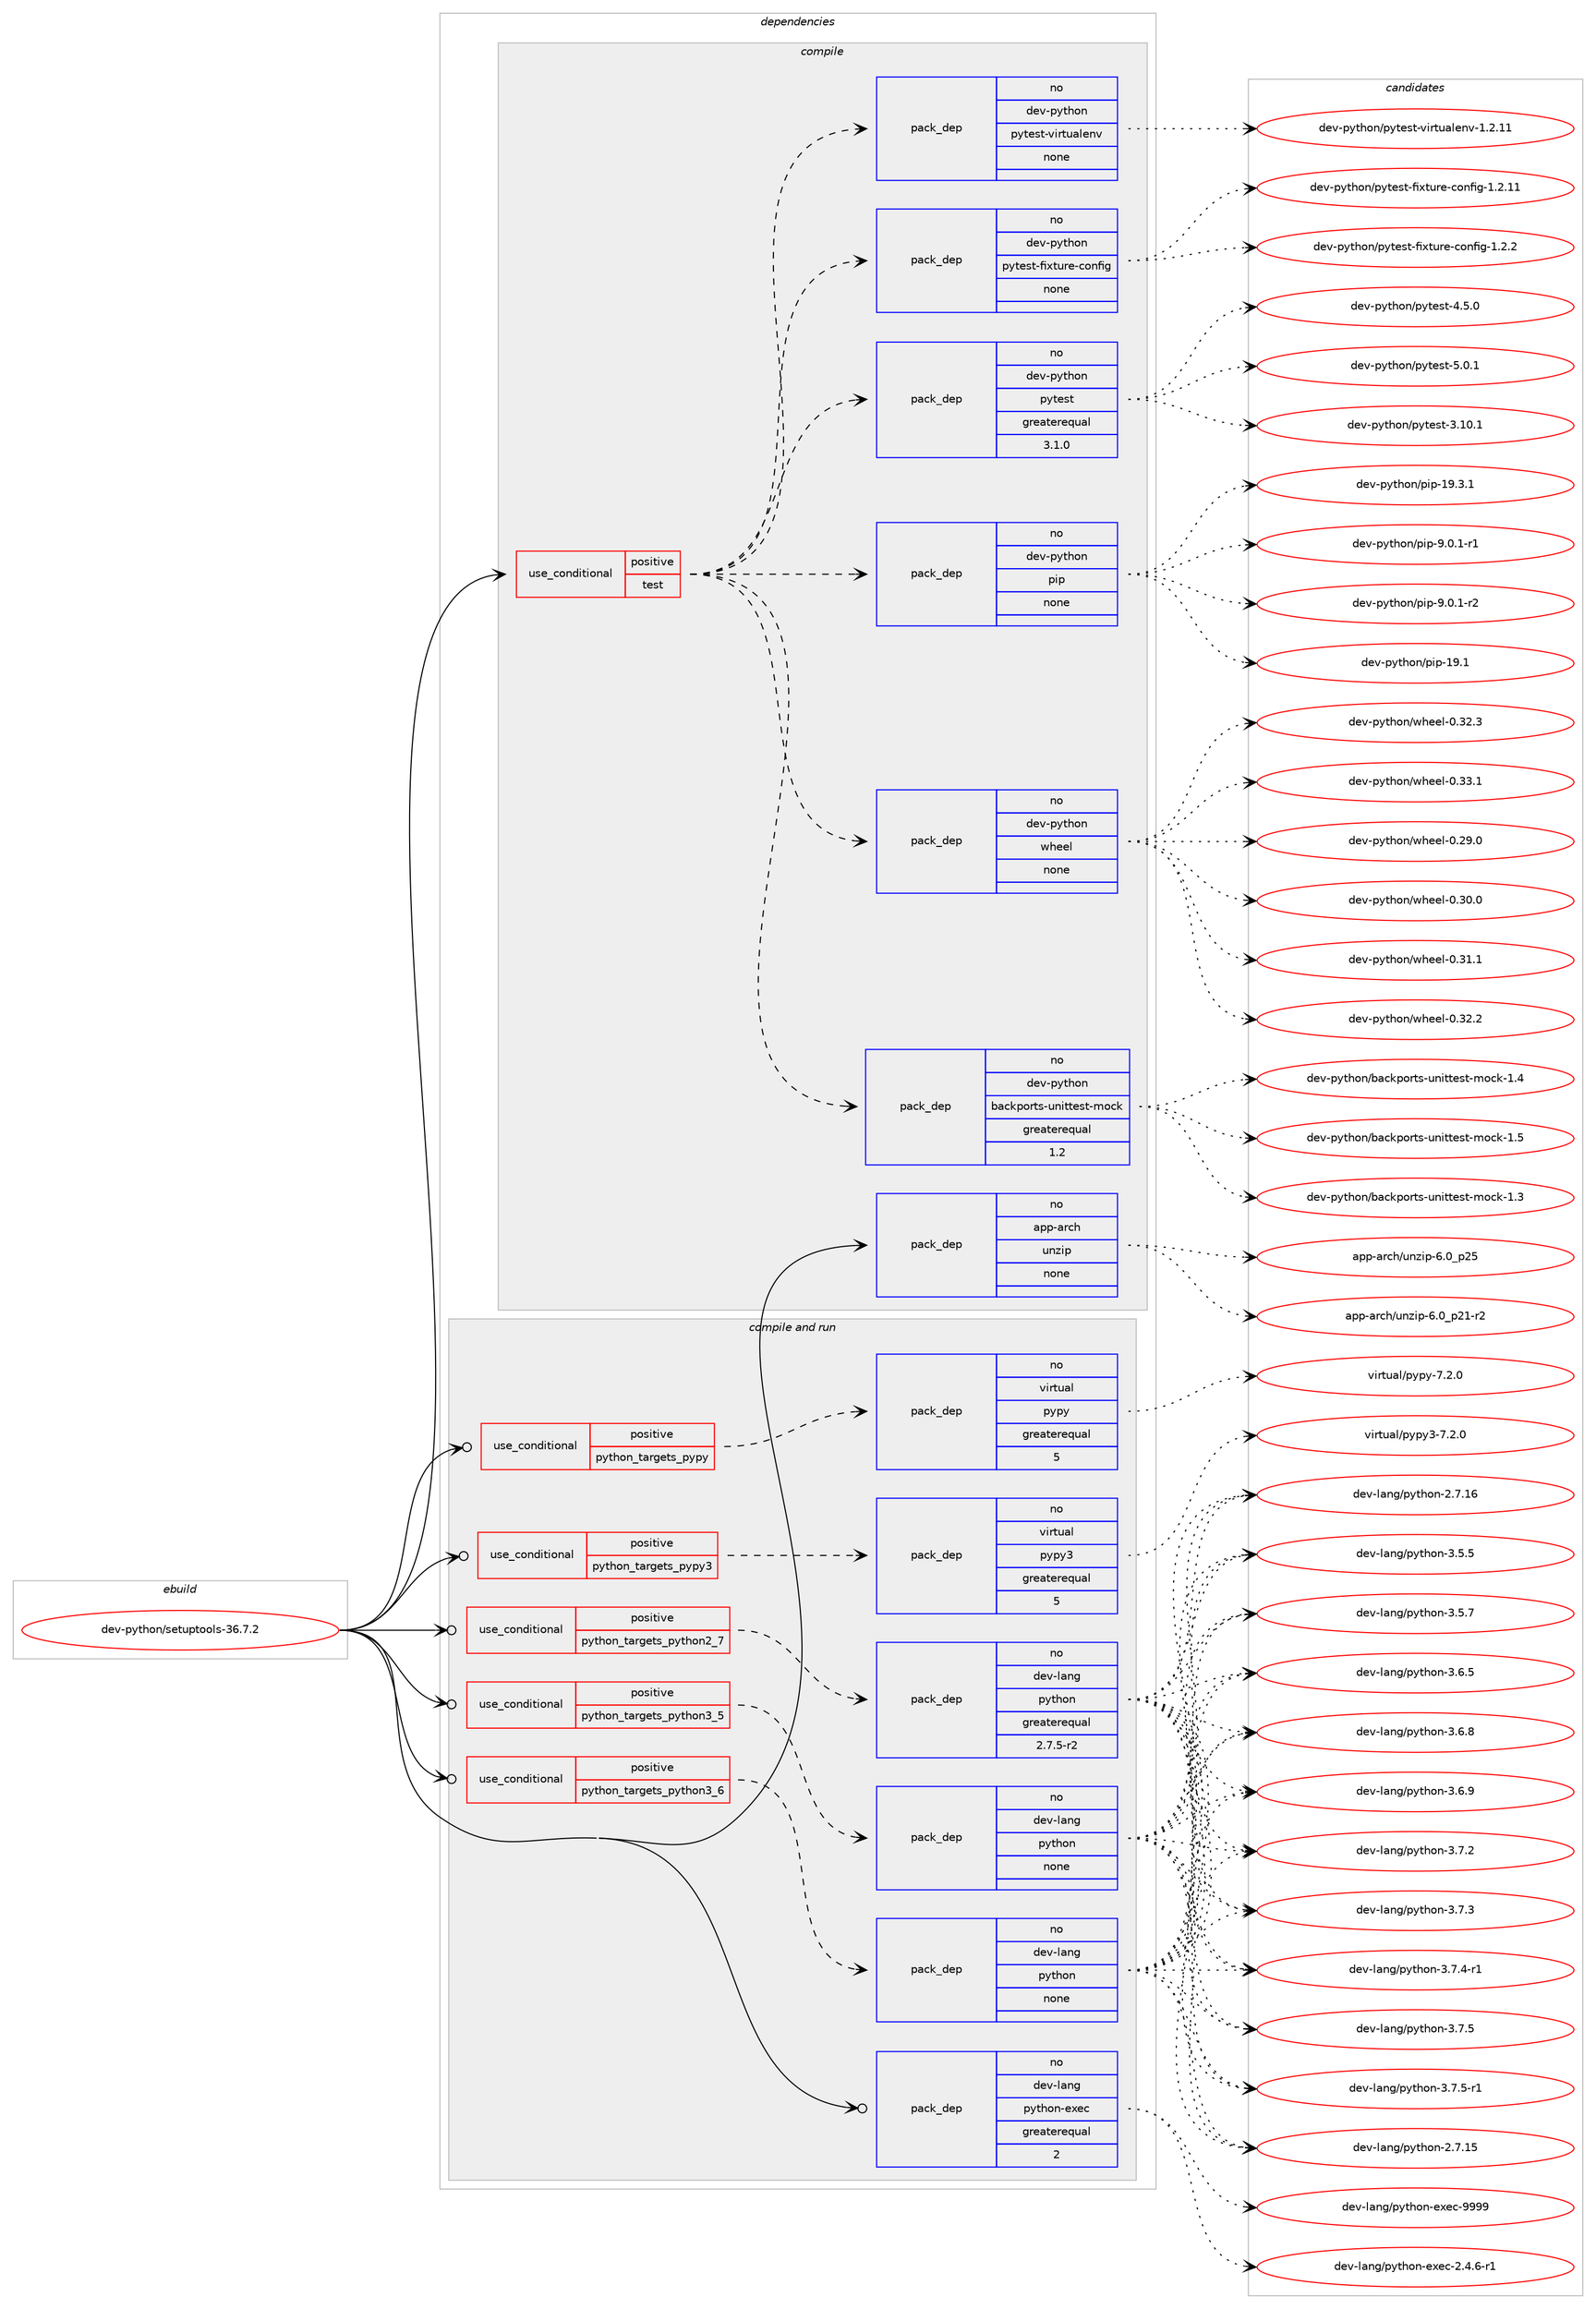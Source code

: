 digraph prolog {

# *************
# Graph options
# *************

newrank=true;
concentrate=true;
compound=true;
graph [rankdir=LR,fontname=Helvetica,fontsize=10,ranksep=1.5];#, ranksep=2.5, nodesep=0.2];
edge  [arrowhead=vee];
node  [fontname=Helvetica,fontsize=10];

# **********
# The ebuild
# **********

subgraph cluster_leftcol {
color=gray;
label=<<i>ebuild</i>>;
id [label="dev-python/setuptools-36.7.2", color=red, width=4, href="../dev-python/setuptools-36.7.2.svg"];
}

# ****************
# The dependencies
# ****************

subgraph cluster_midcol {
color=gray;
label=<<i>dependencies</i>>;
subgraph cluster_compile {
fillcolor="#eeeeee";
style=filled;
label=<<i>compile</i>>;
subgraph cond149208 {
dependency636827 [label=<<TABLE BORDER="0" CELLBORDER="1" CELLSPACING="0" CELLPADDING="4"><TR><TD ROWSPAN="3" CELLPADDING="10">use_conditional</TD></TR><TR><TD>positive</TD></TR><TR><TD>test</TD></TR></TABLE>>, shape=none, color=red];
subgraph pack475738 {
dependency636828 [label=<<TABLE BORDER="0" CELLBORDER="1" CELLSPACING="0" CELLPADDING="4" WIDTH="220"><TR><TD ROWSPAN="6" CELLPADDING="30">pack_dep</TD></TR><TR><TD WIDTH="110">no</TD></TR><TR><TD>dev-python</TD></TR><TR><TD>pip</TD></TR><TR><TD>none</TD></TR><TR><TD></TD></TR></TABLE>>, shape=none, color=blue];
}
dependency636827:e -> dependency636828:w [weight=20,style="dashed",arrowhead="vee"];
subgraph pack475739 {
dependency636829 [label=<<TABLE BORDER="0" CELLBORDER="1" CELLSPACING="0" CELLPADDING="4" WIDTH="220"><TR><TD ROWSPAN="6" CELLPADDING="30">pack_dep</TD></TR><TR><TD WIDTH="110">no</TD></TR><TR><TD>dev-python</TD></TR><TR><TD>pytest</TD></TR><TR><TD>greaterequal</TD></TR><TR><TD>3.1.0</TD></TR></TABLE>>, shape=none, color=blue];
}
dependency636827:e -> dependency636829:w [weight=20,style="dashed",arrowhead="vee"];
subgraph pack475740 {
dependency636830 [label=<<TABLE BORDER="0" CELLBORDER="1" CELLSPACING="0" CELLPADDING="4" WIDTH="220"><TR><TD ROWSPAN="6" CELLPADDING="30">pack_dep</TD></TR><TR><TD WIDTH="110">no</TD></TR><TR><TD>dev-python</TD></TR><TR><TD>pytest-fixture-config</TD></TR><TR><TD>none</TD></TR><TR><TD></TD></TR></TABLE>>, shape=none, color=blue];
}
dependency636827:e -> dependency636830:w [weight=20,style="dashed",arrowhead="vee"];
subgraph pack475741 {
dependency636831 [label=<<TABLE BORDER="0" CELLBORDER="1" CELLSPACING="0" CELLPADDING="4" WIDTH="220"><TR><TD ROWSPAN="6" CELLPADDING="30">pack_dep</TD></TR><TR><TD WIDTH="110">no</TD></TR><TR><TD>dev-python</TD></TR><TR><TD>pytest-virtualenv</TD></TR><TR><TD>none</TD></TR><TR><TD></TD></TR></TABLE>>, shape=none, color=blue];
}
dependency636827:e -> dependency636831:w [weight=20,style="dashed",arrowhead="vee"];
subgraph pack475742 {
dependency636832 [label=<<TABLE BORDER="0" CELLBORDER="1" CELLSPACING="0" CELLPADDING="4" WIDTH="220"><TR><TD ROWSPAN="6" CELLPADDING="30">pack_dep</TD></TR><TR><TD WIDTH="110">no</TD></TR><TR><TD>dev-python</TD></TR><TR><TD>backports-unittest-mock</TD></TR><TR><TD>greaterequal</TD></TR><TR><TD>1.2</TD></TR></TABLE>>, shape=none, color=blue];
}
dependency636827:e -> dependency636832:w [weight=20,style="dashed",arrowhead="vee"];
subgraph pack475743 {
dependency636833 [label=<<TABLE BORDER="0" CELLBORDER="1" CELLSPACING="0" CELLPADDING="4" WIDTH="220"><TR><TD ROWSPAN="6" CELLPADDING="30">pack_dep</TD></TR><TR><TD WIDTH="110">no</TD></TR><TR><TD>dev-python</TD></TR><TR><TD>wheel</TD></TR><TR><TD>none</TD></TR><TR><TD></TD></TR></TABLE>>, shape=none, color=blue];
}
dependency636827:e -> dependency636833:w [weight=20,style="dashed",arrowhead="vee"];
}
id:e -> dependency636827:w [weight=20,style="solid",arrowhead="vee"];
subgraph pack475744 {
dependency636834 [label=<<TABLE BORDER="0" CELLBORDER="1" CELLSPACING="0" CELLPADDING="4" WIDTH="220"><TR><TD ROWSPAN="6" CELLPADDING="30">pack_dep</TD></TR><TR><TD WIDTH="110">no</TD></TR><TR><TD>app-arch</TD></TR><TR><TD>unzip</TD></TR><TR><TD>none</TD></TR><TR><TD></TD></TR></TABLE>>, shape=none, color=blue];
}
id:e -> dependency636834:w [weight=20,style="solid",arrowhead="vee"];
}
subgraph cluster_compileandrun {
fillcolor="#eeeeee";
style=filled;
label=<<i>compile and run</i>>;
subgraph cond149209 {
dependency636835 [label=<<TABLE BORDER="0" CELLBORDER="1" CELLSPACING="0" CELLPADDING="4"><TR><TD ROWSPAN="3" CELLPADDING="10">use_conditional</TD></TR><TR><TD>positive</TD></TR><TR><TD>python_targets_pypy</TD></TR></TABLE>>, shape=none, color=red];
subgraph pack475745 {
dependency636836 [label=<<TABLE BORDER="0" CELLBORDER="1" CELLSPACING="0" CELLPADDING="4" WIDTH="220"><TR><TD ROWSPAN="6" CELLPADDING="30">pack_dep</TD></TR><TR><TD WIDTH="110">no</TD></TR><TR><TD>virtual</TD></TR><TR><TD>pypy</TD></TR><TR><TD>greaterequal</TD></TR><TR><TD>5</TD></TR></TABLE>>, shape=none, color=blue];
}
dependency636835:e -> dependency636836:w [weight=20,style="dashed",arrowhead="vee"];
}
id:e -> dependency636835:w [weight=20,style="solid",arrowhead="odotvee"];
subgraph cond149210 {
dependency636837 [label=<<TABLE BORDER="0" CELLBORDER="1" CELLSPACING="0" CELLPADDING="4"><TR><TD ROWSPAN="3" CELLPADDING="10">use_conditional</TD></TR><TR><TD>positive</TD></TR><TR><TD>python_targets_pypy3</TD></TR></TABLE>>, shape=none, color=red];
subgraph pack475746 {
dependency636838 [label=<<TABLE BORDER="0" CELLBORDER="1" CELLSPACING="0" CELLPADDING="4" WIDTH="220"><TR><TD ROWSPAN="6" CELLPADDING="30">pack_dep</TD></TR><TR><TD WIDTH="110">no</TD></TR><TR><TD>virtual</TD></TR><TR><TD>pypy3</TD></TR><TR><TD>greaterequal</TD></TR><TR><TD>5</TD></TR></TABLE>>, shape=none, color=blue];
}
dependency636837:e -> dependency636838:w [weight=20,style="dashed",arrowhead="vee"];
}
id:e -> dependency636837:w [weight=20,style="solid",arrowhead="odotvee"];
subgraph cond149211 {
dependency636839 [label=<<TABLE BORDER="0" CELLBORDER="1" CELLSPACING="0" CELLPADDING="4"><TR><TD ROWSPAN="3" CELLPADDING="10">use_conditional</TD></TR><TR><TD>positive</TD></TR><TR><TD>python_targets_python2_7</TD></TR></TABLE>>, shape=none, color=red];
subgraph pack475747 {
dependency636840 [label=<<TABLE BORDER="0" CELLBORDER="1" CELLSPACING="0" CELLPADDING="4" WIDTH="220"><TR><TD ROWSPAN="6" CELLPADDING="30">pack_dep</TD></TR><TR><TD WIDTH="110">no</TD></TR><TR><TD>dev-lang</TD></TR><TR><TD>python</TD></TR><TR><TD>greaterequal</TD></TR><TR><TD>2.7.5-r2</TD></TR></TABLE>>, shape=none, color=blue];
}
dependency636839:e -> dependency636840:w [weight=20,style="dashed",arrowhead="vee"];
}
id:e -> dependency636839:w [weight=20,style="solid",arrowhead="odotvee"];
subgraph cond149212 {
dependency636841 [label=<<TABLE BORDER="0" CELLBORDER="1" CELLSPACING="0" CELLPADDING="4"><TR><TD ROWSPAN="3" CELLPADDING="10">use_conditional</TD></TR><TR><TD>positive</TD></TR><TR><TD>python_targets_python3_5</TD></TR></TABLE>>, shape=none, color=red];
subgraph pack475748 {
dependency636842 [label=<<TABLE BORDER="0" CELLBORDER="1" CELLSPACING="0" CELLPADDING="4" WIDTH="220"><TR><TD ROWSPAN="6" CELLPADDING="30">pack_dep</TD></TR><TR><TD WIDTH="110">no</TD></TR><TR><TD>dev-lang</TD></TR><TR><TD>python</TD></TR><TR><TD>none</TD></TR><TR><TD></TD></TR></TABLE>>, shape=none, color=blue];
}
dependency636841:e -> dependency636842:w [weight=20,style="dashed",arrowhead="vee"];
}
id:e -> dependency636841:w [weight=20,style="solid",arrowhead="odotvee"];
subgraph cond149213 {
dependency636843 [label=<<TABLE BORDER="0" CELLBORDER="1" CELLSPACING="0" CELLPADDING="4"><TR><TD ROWSPAN="3" CELLPADDING="10">use_conditional</TD></TR><TR><TD>positive</TD></TR><TR><TD>python_targets_python3_6</TD></TR></TABLE>>, shape=none, color=red];
subgraph pack475749 {
dependency636844 [label=<<TABLE BORDER="0" CELLBORDER="1" CELLSPACING="0" CELLPADDING="4" WIDTH="220"><TR><TD ROWSPAN="6" CELLPADDING="30">pack_dep</TD></TR><TR><TD WIDTH="110">no</TD></TR><TR><TD>dev-lang</TD></TR><TR><TD>python</TD></TR><TR><TD>none</TD></TR><TR><TD></TD></TR></TABLE>>, shape=none, color=blue];
}
dependency636843:e -> dependency636844:w [weight=20,style="dashed",arrowhead="vee"];
}
id:e -> dependency636843:w [weight=20,style="solid",arrowhead="odotvee"];
subgraph pack475750 {
dependency636845 [label=<<TABLE BORDER="0" CELLBORDER="1" CELLSPACING="0" CELLPADDING="4" WIDTH="220"><TR><TD ROWSPAN="6" CELLPADDING="30">pack_dep</TD></TR><TR><TD WIDTH="110">no</TD></TR><TR><TD>dev-lang</TD></TR><TR><TD>python-exec</TD></TR><TR><TD>greaterequal</TD></TR><TR><TD>2</TD></TR></TABLE>>, shape=none, color=blue];
}
id:e -> dependency636845:w [weight=20,style="solid",arrowhead="odotvee"];
}
subgraph cluster_run {
fillcolor="#eeeeee";
style=filled;
label=<<i>run</i>>;
}
}

# **************
# The candidates
# **************

subgraph cluster_choices {
rank=same;
color=gray;
label=<<i>candidates</i>>;

subgraph choice475738 {
color=black;
nodesep=1;
choice10010111845112121116104111110471121051124549574649 [label="dev-python/pip-19.1", color=red, width=4,href="../dev-python/pip-19.1.svg"];
choice100101118451121211161041111104711210511245495746514649 [label="dev-python/pip-19.3.1", color=red, width=4,href="../dev-python/pip-19.3.1.svg"];
choice10010111845112121116104111110471121051124557464846494511449 [label="dev-python/pip-9.0.1-r1", color=red, width=4,href="../dev-python/pip-9.0.1-r1.svg"];
choice10010111845112121116104111110471121051124557464846494511450 [label="dev-python/pip-9.0.1-r2", color=red, width=4,href="../dev-python/pip-9.0.1-r2.svg"];
dependency636828:e -> choice10010111845112121116104111110471121051124549574649:w [style=dotted,weight="100"];
dependency636828:e -> choice100101118451121211161041111104711210511245495746514649:w [style=dotted,weight="100"];
dependency636828:e -> choice10010111845112121116104111110471121051124557464846494511449:w [style=dotted,weight="100"];
dependency636828:e -> choice10010111845112121116104111110471121051124557464846494511450:w [style=dotted,weight="100"];
}
subgraph choice475739 {
color=black;
nodesep=1;
choice100101118451121211161041111104711212111610111511645514649484649 [label="dev-python/pytest-3.10.1", color=red, width=4,href="../dev-python/pytest-3.10.1.svg"];
choice1001011184511212111610411111047112121116101115116455246534648 [label="dev-python/pytest-4.5.0", color=red, width=4,href="../dev-python/pytest-4.5.0.svg"];
choice1001011184511212111610411111047112121116101115116455346484649 [label="dev-python/pytest-5.0.1", color=red, width=4,href="../dev-python/pytest-5.0.1.svg"];
dependency636829:e -> choice100101118451121211161041111104711212111610111511645514649484649:w [style=dotted,weight="100"];
dependency636829:e -> choice1001011184511212111610411111047112121116101115116455246534648:w [style=dotted,weight="100"];
dependency636829:e -> choice1001011184511212111610411111047112121116101115116455346484649:w [style=dotted,weight="100"];
}
subgraph choice475740 {
color=black;
nodesep=1;
choice100101118451121211161041111104711212111610111511645102105120116117114101459911111010210510345494650464949 [label="dev-python/pytest-fixture-config-1.2.11", color=red, width=4,href="../dev-python/pytest-fixture-config-1.2.11.svg"];
choice1001011184511212111610411111047112121116101115116451021051201161171141014599111110102105103454946504650 [label="dev-python/pytest-fixture-config-1.2.2", color=red, width=4,href="../dev-python/pytest-fixture-config-1.2.2.svg"];
dependency636830:e -> choice100101118451121211161041111104711212111610111511645102105120116117114101459911111010210510345494650464949:w [style=dotted,weight="100"];
dependency636830:e -> choice1001011184511212111610411111047112121116101115116451021051201161171141014599111110102105103454946504650:w [style=dotted,weight="100"];
}
subgraph choice475741 {
color=black;
nodesep=1;
choice1001011184511212111610411111047112121116101115116451181051141161179710810111011845494650464949 [label="dev-python/pytest-virtualenv-1.2.11", color=red, width=4,href="../dev-python/pytest-virtualenv-1.2.11.svg"];
dependency636831:e -> choice1001011184511212111610411111047112121116101115116451181051141161179710810111011845494650464949:w [style=dotted,weight="100"];
}
subgraph choice475742 {
color=black;
nodesep=1;
choice100101118451121211161041111104798979910711211111411611545117110105116116101115116451091119910745494651 [label="dev-python/backports-unittest-mock-1.3", color=red, width=4,href="../dev-python/backports-unittest-mock-1.3.svg"];
choice100101118451121211161041111104798979910711211111411611545117110105116116101115116451091119910745494652 [label="dev-python/backports-unittest-mock-1.4", color=red, width=4,href="../dev-python/backports-unittest-mock-1.4.svg"];
choice100101118451121211161041111104798979910711211111411611545117110105116116101115116451091119910745494653 [label="dev-python/backports-unittest-mock-1.5", color=red, width=4,href="../dev-python/backports-unittest-mock-1.5.svg"];
dependency636832:e -> choice100101118451121211161041111104798979910711211111411611545117110105116116101115116451091119910745494651:w [style=dotted,weight="100"];
dependency636832:e -> choice100101118451121211161041111104798979910711211111411611545117110105116116101115116451091119910745494652:w [style=dotted,weight="100"];
dependency636832:e -> choice100101118451121211161041111104798979910711211111411611545117110105116116101115116451091119910745494653:w [style=dotted,weight="100"];
}
subgraph choice475743 {
color=black;
nodesep=1;
choice100101118451121211161041111104711910410110110845484650574648 [label="dev-python/wheel-0.29.0", color=red, width=4,href="../dev-python/wheel-0.29.0.svg"];
choice100101118451121211161041111104711910410110110845484651484648 [label="dev-python/wheel-0.30.0", color=red, width=4,href="../dev-python/wheel-0.30.0.svg"];
choice100101118451121211161041111104711910410110110845484651494649 [label="dev-python/wheel-0.31.1", color=red, width=4,href="../dev-python/wheel-0.31.1.svg"];
choice100101118451121211161041111104711910410110110845484651504650 [label="dev-python/wheel-0.32.2", color=red, width=4,href="../dev-python/wheel-0.32.2.svg"];
choice100101118451121211161041111104711910410110110845484651504651 [label="dev-python/wheel-0.32.3", color=red, width=4,href="../dev-python/wheel-0.32.3.svg"];
choice100101118451121211161041111104711910410110110845484651514649 [label="dev-python/wheel-0.33.1", color=red, width=4,href="../dev-python/wheel-0.33.1.svg"];
dependency636833:e -> choice100101118451121211161041111104711910410110110845484650574648:w [style=dotted,weight="100"];
dependency636833:e -> choice100101118451121211161041111104711910410110110845484651484648:w [style=dotted,weight="100"];
dependency636833:e -> choice100101118451121211161041111104711910410110110845484651494649:w [style=dotted,weight="100"];
dependency636833:e -> choice100101118451121211161041111104711910410110110845484651504650:w [style=dotted,weight="100"];
dependency636833:e -> choice100101118451121211161041111104711910410110110845484651504651:w [style=dotted,weight="100"];
dependency636833:e -> choice100101118451121211161041111104711910410110110845484651514649:w [style=dotted,weight="100"];
}
subgraph choice475744 {
color=black;
nodesep=1;
choice9711211245971149910447117110122105112455446489511250494511450 [label="app-arch/unzip-6.0_p21-r2", color=red, width=4,href="../app-arch/unzip-6.0_p21-r2.svg"];
choice971121124597114991044711711012210511245544648951125053 [label="app-arch/unzip-6.0_p25", color=red, width=4,href="../app-arch/unzip-6.0_p25.svg"];
dependency636834:e -> choice9711211245971149910447117110122105112455446489511250494511450:w [style=dotted,weight="100"];
dependency636834:e -> choice971121124597114991044711711012210511245544648951125053:w [style=dotted,weight="100"];
}
subgraph choice475745 {
color=black;
nodesep=1;
choice1181051141161179710847112121112121455546504648 [label="virtual/pypy-7.2.0", color=red, width=4,href="../virtual/pypy-7.2.0.svg"];
dependency636836:e -> choice1181051141161179710847112121112121455546504648:w [style=dotted,weight="100"];
}
subgraph choice475746 {
color=black;
nodesep=1;
choice118105114116117971084711212111212151455546504648 [label="virtual/pypy3-7.2.0", color=red, width=4,href="../virtual/pypy3-7.2.0.svg"];
dependency636838:e -> choice118105114116117971084711212111212151455546504648:w [style=dotted,weight="100"];
}
subgraph choice475747 {
color=black;
nodesep=1;
choice10010111845108971101034711212111610411111045504655464953 [label="dev-lang/python-2.7.15", color=red, width=4,href="../dev-lang/python-2.7.15.svg"];
choice10010111845108971101034711212111610411111045504655464954 [label="dev-lang/python-2.7.16", color=red, width=4,href="../dev-lang/python-2.7.16.svg"];
choice100101118451089711010347112121116104111110455146534653 [label="dev-lang/python-3.5.5", color=red, width=4,href="../dev-lang/python-3.5.5.svg"];
choice100101118451089711010347112121116104111110455146534655 [label="dev-lang/python-3.5.7", color=red, width=4,href="../dev-lang/python-3.5.7.svg"];
choice100101118451089711010347112121116104111110455146544653 [label="dev-lang/python-3.6.5", color=red, width=4,href="../dev-lang/python-3.6.5.svg"];
choice100101118451089711010347112121116104111110455146544656 [label="dev-lang/python-3.6.8", color=red, width=4,href="../dev-lang/python-3.6.8.svg"];
choice100101118451089711010347112121116104111110455146544657 [label="dev-lang/python-3.6.9", color=red, width=4,href="../dev-lang/python-3.6.9.svg"];
choice100101118451089711010347112121116104111110455146554650 [label="dev-lang/python-3.7.2", color=red, width=4,href="../dev-lang/python-3.7.2.svg"];
choice100101118451089711010347112121116104111110455146554651 [label="dev-lang/python-3.7.3", color=red, width=4,href="../dev-lang/python-3.7.3.svg"];
choice1001011184510897110103471121211161041111104551465546524511449 [label="dev-lang/python-3.7.4-r1", color=red, width=4,href="../dev-lang/python-3.7.4-r1.svg"];
choice100101118451089711010347112121116104111110455146554653 [label="dev-lang/python-3.7.5", color=red, width=4,href="../dev-lang/python-3.7.5.svg"];
choice1001011184510897110103471121211161041111104551465546534511449 [label="dev-lang/python-3.7.5-r1", color=red, width=4,href="../dev-lang/python-3.7.5-r1.svg"];
dependency636840:e -> choice10010111845108971101034711212111610411111045504655464953:w [style=dotted,weight="100"];
dependency636840:e -> choice10010111845108971101034711212111610411111045504655464954:w [style=dotted,weight="100"];
dependency636840:e -> choice100101118451089711010347112121116104111110455146534653:w [style=dotted,weight="100"];
dependency636840:e -> choice100101118451089711010347112121116104111110455146534655:w [style=dotted,weight="100"];
dependency636840:e -> choice100101118451089711010347112121116104111110455146544653:w [style=dotted,weight="100"];
dependency636840:e -> choice100101118451089711010347112121116104111110455146544656:w [style=dotted,weight="100"];
dependency636840:e -> choice100101118451089711010347112121116104111110455146544657:w [style=dotted,weight="100"];
dependency636840:e -> choice100101118451089711010347112121116104111110455146554650:w [style=dotted,weight="100"];
dependency636840:e -> choice100101118451089711010347112121116104111110455146554651:w [style=dotted,weight="100"];
dependency636840:e -> choice1001011184510897110103471121211161041111104551465546524511449:w [style=dotted,weight="100"];
dependency636840:e -> choice100101118451089711010347112121116104111110455146554653:w [style=dotted,weight="100"];
dependency636840:e -> choice1001011184510897110103471121211161041111104551465546534511449:w [style=dotted,weight="100"];
}
subgraph choice475748 {
color=black;
nodesep=1;
choice10010111845108971101034711212111610411111045504655464953 [label="dev-lang/python-2.7.15", color=red, width=4,href="../dev-lang/python-2.7.15.svg"];
choice10010111845108971101034711212111610411111045504655464954 [label="dev-lang/python-2.7.16", color=red, width=4,href="../dev-lang/python-2.7.16.svg"];
choice100101118451089711010347112121116104111110455146534653 [label="dev-lang/python-3.5.5", color=red, width=4,href="../dev-lang/python-3.5.5.svg"];
choice100101118451089711010347112121116104111110455146534655 [label="dev-lang/python-3.5.7", color=red, width=4,href="../dev-lang/python-3.5.7.svg"];
choice100101118451089711010347112121116104111110455146544653 [label="dev-lang/python-3.6.5", color=red, width=4,href="../dev-lang/python-3.6.5.svg"];
choice100101118451089711010347112121116104111110455146544656 [label="dev-lang/python-3.6.8", color=red, width=4,href="../dev-lang/python-3.6.8.svg"];
choice100101118451089711010347112121116104111110455146544657 [label="dev-lang/python-3.6.9", color=red, width=4,href="../dev-lang/python-3.6.9.svg"];
choice100101118451089711010347112121116104111110455146554650 [label="dev-lang/python-3.7.2", color=red, width=4,href="../dev-lang/python-3.7.2.svg"];
choice100101118451089711010347112121116104111110455146554651 [label="dev-lang/python-3.7.3", color=red, width=4,href="../dev-lang/python-3.7.3.svg"];
choice1001011184510897110103471121211161041111104551465546524511449 [label="dev-lang/python-3.7.4-r1", color=red, width=4,href="../dev-lang/python-3.7.4-r1.svg"];
choice100101118451089711010347112121116104111110455146554653 [label="dev-lang/python-3.7.5", color=red, width=4,href="../dev-lang/python-3.7.5.svg"];
choice1001011184510897110103471121211161041111104551465546534511449 [label="dev-lang/python-3.7.5-r1", color=red, width=4,href="../dev-lang/python-3.7.5-r1.svg"];
dependency636842:e -> choice10010111845108971101034711212111610411111045504655464953:w [style=dotted,weight="100"];
dependency636842:e -> choice10010111845108971101034711212111610411111045504655464954:w [style=dotted,weight="100"];
dependency636842:e -> choice100101118451089711010347112121116104111110455146534653:w [style=dotted,weight="100"];
dependency636842:e -> choice100101118451089711010347112121116104111110455146534655:w [style=dotted,weight="100"];
dependency636842:e -> choice100101118451089711010347112121116104111110455146544653:w [style=dotted,weight="100"];
dependency636842:e -> choice100101118451089711010347112121116104111110455146544656:w [style=dotted,weight="100"];
dependency636842:e -> choice100101118451089711010347112121116104111110455146544657:w [style=dotted,weight="100"];
dependency636842:e -> choice100101118451089711010347112121116104111110455146554650:w [style=dotted,weight="100"];
dependency636842:e -> choice100101118451089711010347112121116104111110455146554651:w [style=dotted,weight="100"];
dependency636842:e -> choice1001011184510897110103471121211161041111104551465546524511449:w [style=dotted,weight="100"];
dependency636842:e -> choice100101118451089711010347112121116104111110455146554653:w [style=dotted,weight="100"];
dependency636842:e -> choice1001011184510897110103471121211161041111104551465546534511449:w [style=dotted,weight="100"];
}
subgraph choice475749 {
color=black;
nodesep=1;
choice10010111845108971101034711212111610411111045504655464953 [label="dev-lang/python-2.7.15", color=red, width=4,href="../dev-lang/python-2.7.15.svg"];
choice10010111845108971101034711212111610411111045504655464954 [label="dev-lang/python-2.7.16", color=red, width=4,href="../dev-lang/python-2.7.16.svg"];
choice100101118451089711010347112121116104111110455146534653 [label="dev-lang/python-3.5.5", color=red, width=4,href="../dev-lang/python-3.5.5.svg"];
choice100101118451089711010347112121116104111110455146534655 [label="dev-lang/python-3.5.7", color=red, width=4,href="../dev-lang/python-3.5.7.svg"];
choice100101118451089711010347112121116104111110455146544653 [label="dev-lang/python-3.6.5", color=red, width=4,href="../dev-lang/python-3.6.5.svg"];
choice100101118451089711010347112121116104111110455146544656 [label="dev-lang/python-3.6.8", color=red, width=4,href="../dev-lang/python-3.6.8.svg"];
choice100101118451089711010347112121116104111110455146544657 [label="dev-lang/python-3.6.9", color=red, width=4,href="../dev-lang/python-3.6.9.svg"];
choice100101118451089711010347112121116104111110455146554650 [label="dev-lang/python-3.7.2", color=red, width=4,href="../dev-lang/python-3.7.2.svg"];
choice100101118451089711010347112121116104111110455146554651 [label="dev-lang/python-3.7.3", color=red, width=4,href="../dev-lang/python-3.7.3.svg"];
choice1001011184510897110103471121211161041111104551465546524511449 [label="dev-lang/python-3.7.4-r1", color=red, width=4,href="../dev-lang/python-3.7.4-r1.svg"];
choice100101118451089711010347112121116104111110455146554653 [label="dev-lang/python-3.7.5", color=red, width=4,href="../dev-lang/python-3.7.5.svg"];
choice1001011184510897110103471121211161041111104551465546534511449 [label="dev-lang/python-3.7.5-r1", color=red, width=4,href="../dev-lang/python-3.7.5-r1.svg"];
dependency636844:e -> choice10010111845108971101034711212111610411111045504655464953:w [style=dotted,weight="100"];
dependency636844:e -> choice10010111845108971101034711212111610411111045504655464954:w [style=dotted,weight="100"];
dependency636844:e -> choice100101118451089711010347112121116104111110455146534653:w [style=dotted,weight="100"];
dependency636844:e -> choice100101118451089711010347112121116104111110455146534655:w [style=dotted,weight="100"];
dependency636844:e -> choice100101118451089711010347112121116104111110455146544653:w [style=dotted,weight="100"];
dependency636844:e -> choice100101118451089711010347112121116104111110455146544656:w [style=dotted,weight="100"];
dependency636844:e -> choice100101118451089711010347112121116104111110455146544657:w [style=dotted,weight="100"];
dependency636844:e -> choice100101118451089711010347112121116104111110455146554650:w [style=dotted,weight="100"];
dependency636844:e -> choice100101118451089711010347112121116104111110455146554651:w [style=dotted,weight="100"];
dependency636844:e -> choice1001011184510897110103471121211161041111104551465546524511449:w [style=dotted,weight="100"];
dependency636844:e -> choice100101118451089711010347112121116104111110455146554653:w [style=dotted,weight="100"];
dependency636844:e -> choice1001011184510897110103471121211161041111104551465546534511449:w [style=dotted,weight="100"];
}
subgraph choice475750 {
color=black;
nodesep=1;
choice10010111845108971101034711212111610411111045101120101994550465246544511449 [label="dev-lang/python-exec-2.4.6-r1", color=red, width=4,href="../dev-lang/python-exec-2.4.6-r1.svg"];
choice10010111845108971101034711212111610411111045101120101994557575757 [label="dev-lang/python-exec-9999", color=red, width=4,href="../dev-lang/python-exec-9999.svg"];
dependency636845:e -> choice10010111845108971101034711212111610411111045101120101994550465246544511449:w [style=dotted,weight="100"];
dependency636845:e -> choice10010111845108971101034711212111610411111045101120101994557575757:w [style=dotted,weight="100"];
}
}

}
